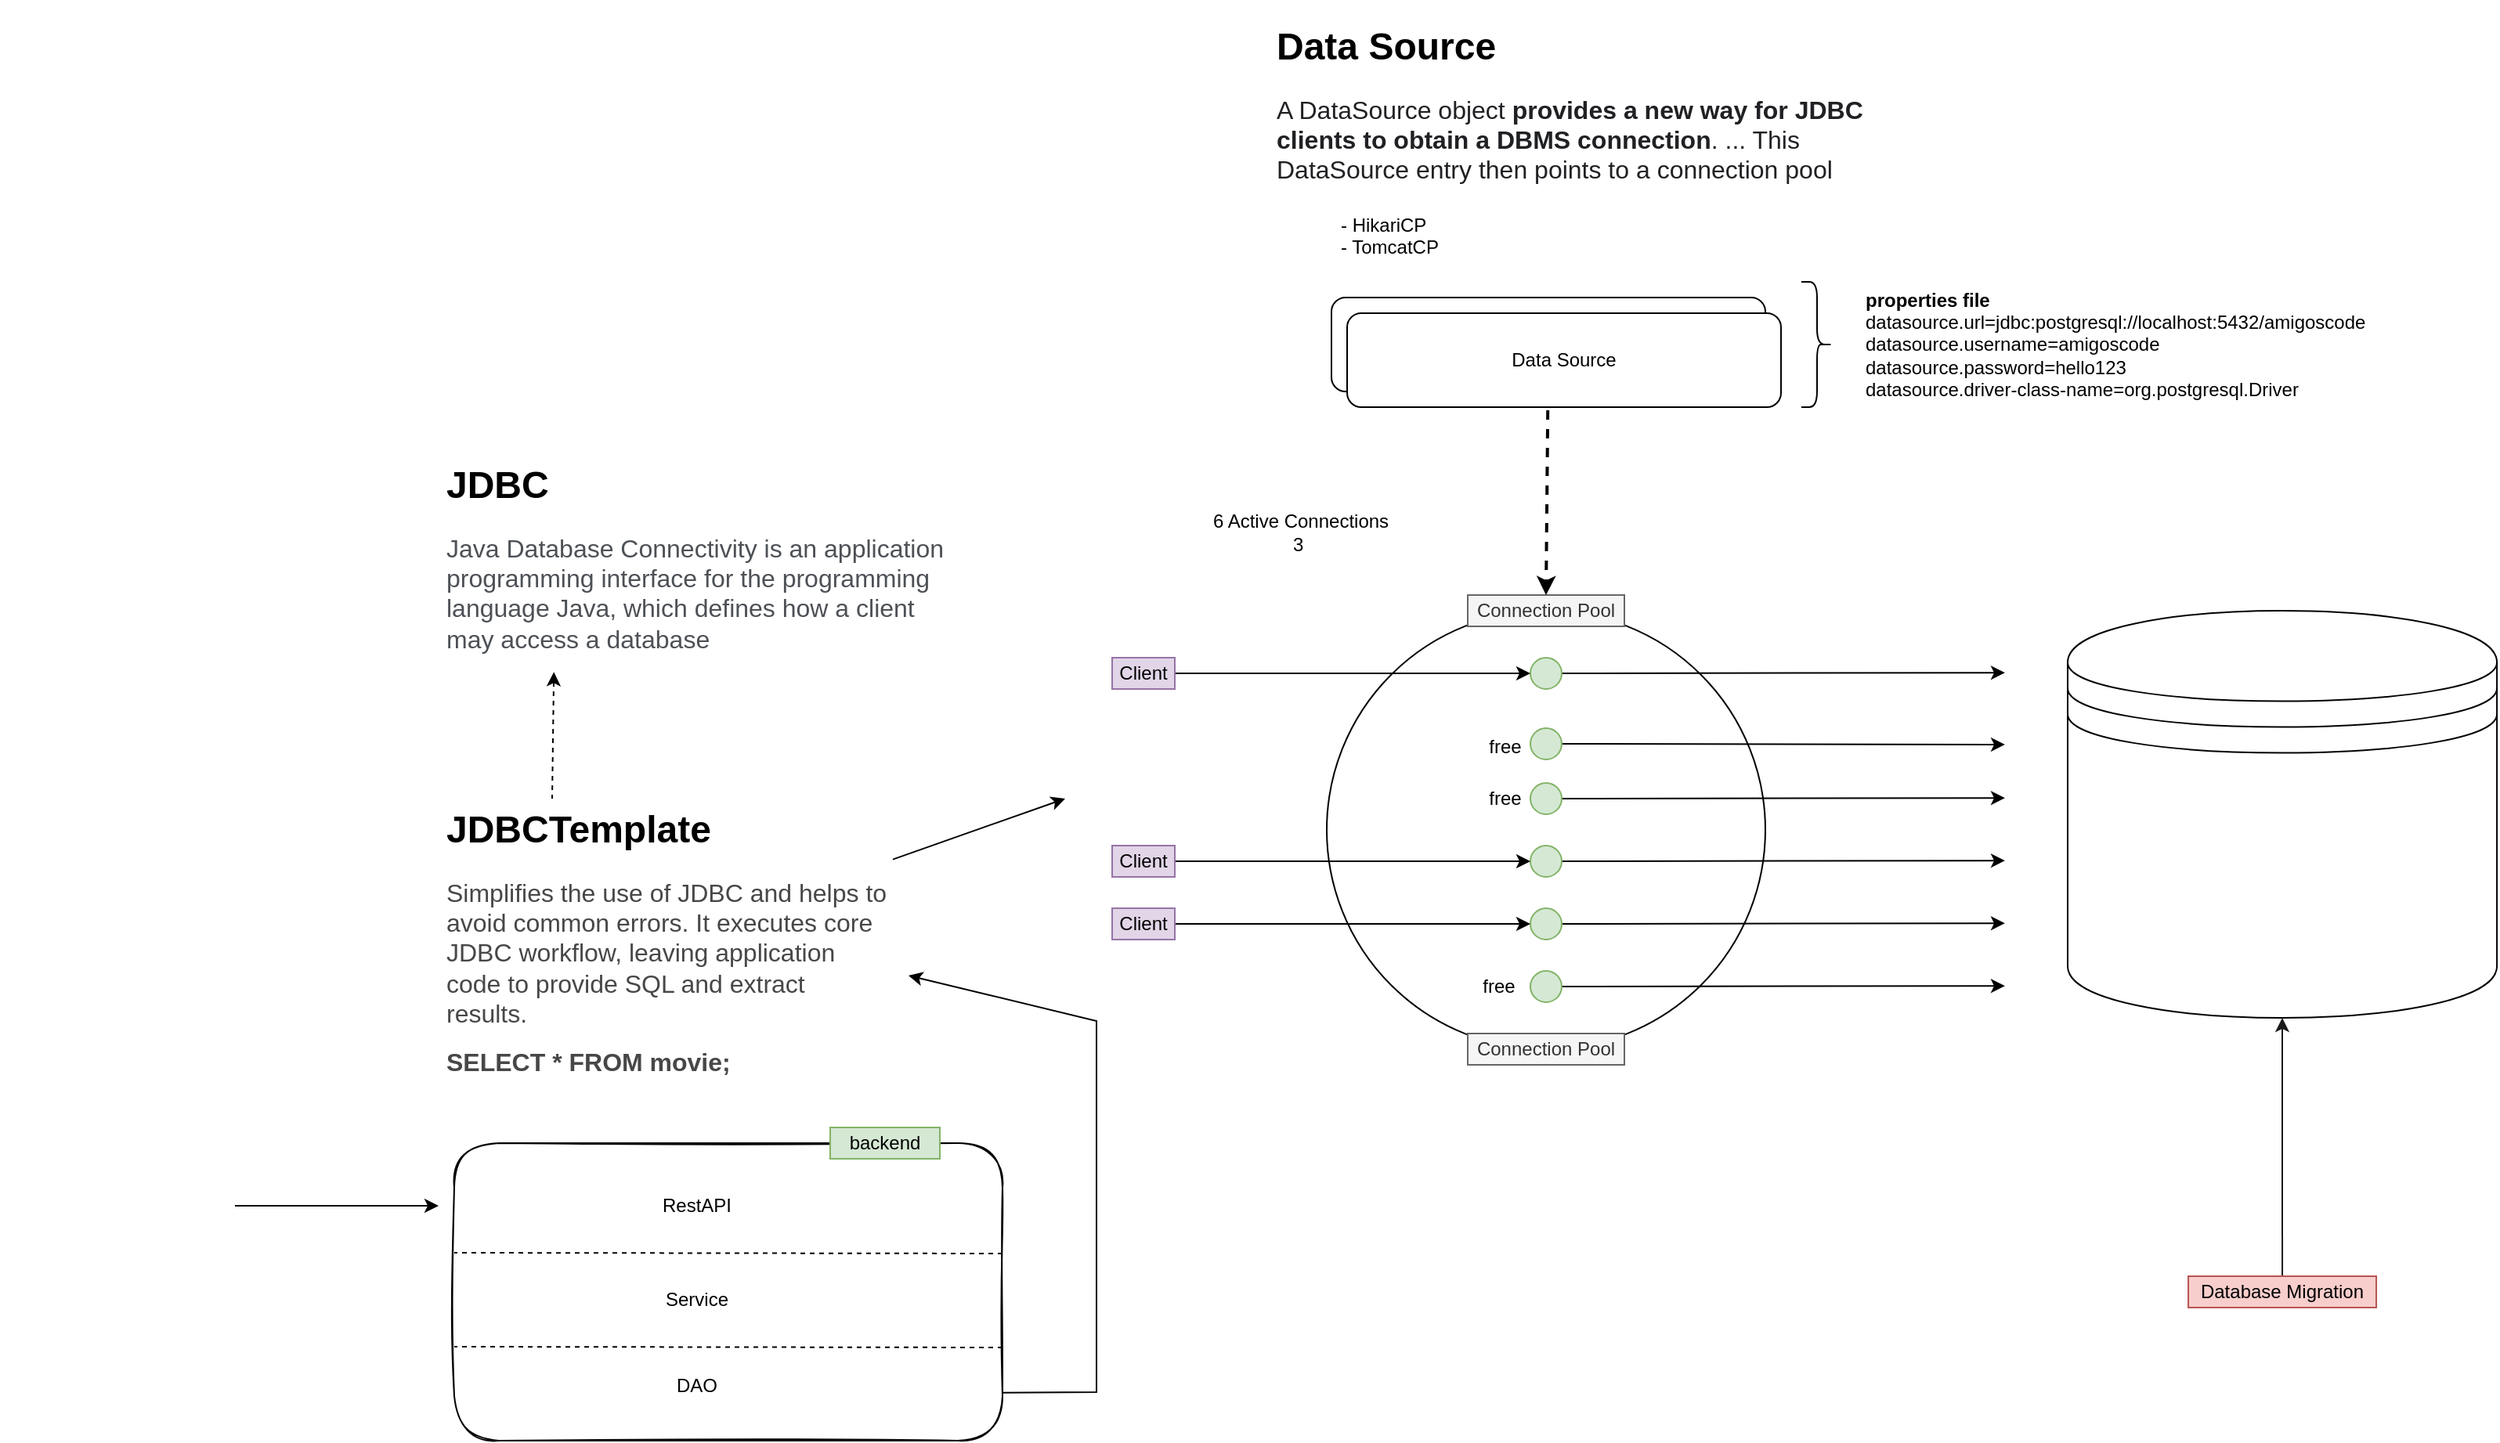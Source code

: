 <mxfile>
    <diagram id="08NOcu-Tgr5mJoTlA-Wd" name="amigoscode">
        <mxGraphModel dx="3643" dy="979" grid="1" gridSize="10" guides="1" tooltips="1" connect="1" arrows="1" fold="1" page="0" pageScale="1" pageWidth="827" pageHeight="1169" math="0" shadow="0">
            <root>
                <mxCell id="0"/>
                <mxCell id="1" parent="0"/>
                <mxCell id="8" value="" style="shape=datastore;whiteSpace=wrap;html=1;fillColor=#FFFFFF;gradientColor=none;" parent="1" vertex="1">
                    <mxGeometry x="100" y="700" width="274.05" height="260" as="geometry"/>
                </mxCell>
                <mxCell id="65" style="edgeStyle=none;rounded=0;orthogonalLoop=1;jettySize=auto;html=1;exitX=0.223;exitY=0.994;exitDx=0;exitDy=0;entryX=0.25;entryY=0;entryDx=0;entryDy=0;dashed=1;startArrow=classic;startFill=1;endArrow=none;endFill=0;strokeWidth=1;exitPerimeter=0;" parent="1" source="11" target="12" edge="1">
                    <mxGeometry relative="1" as="geometry"/>
                </mxCell>
                <mxCell id="11" value="&lt;h1&gt;JDBC&lt;/h1&gt;&lt;p&gt;&lt;span style=&quot;color: rgb(77 , 81 , 86) ; background-color: rgb(255 , 255 , 255)&quot;&gt;&lt;font style=&quot;font-size: 16px&quot;&gt;Java Database Connectivity is an application programming interface for the programming language Java, which defines how a client may access a database&lt;/font&gt;&lt;/span&gt;&lt;br&gt;&lt;/p&gt;" style="text;html=1;strokeColor=none;fillColor=none;spacing=5;spacingTop=-20;whiteSpace=wrap;overflow=hidden;rounded=0;" parent="1" vertex="1">
                    <mxGeometry x="-940" y="600" width="330" height="140" as="geometry"/>
                </mxCell>
                <mxCell id="98" style="rounded=0;orthogonalLoop=1;jettySize=auto;html=1;" edge="1" parent="1" source="12">
                    <mxGeometry relative="1" as="geometry">
                        <mxPoint x="-540" y="820" as="targetPoint"/>
                    </mxGeometry>
                </mxCell>
                <mxCell id="12" value="&lt;h1&gt;JDBCTemplate&lt;/h1&gt;&lt;p&gt;&lt;span style=&quot;color: rgb(71 , 71 , 71) ; background-color: rgb(255 , 255 , 255)&quot;&gt;&lt;font style=&quot;font-size: 16px&quot;&gt;Simplifies the use of JDBC and helps to avoid common errors. It executes core JDBC workflow, leaving application code to provide SQL and extract results.&lt;/font&gt;&lt;/span&gt;&lt;br&gt;&lt;/p&gt;&lt;p&gt;&lt;span style=&quot;font-size: 16px ; color: rgb(71 , 71 , 71)&quot;&gt;&lt;b&gt;SELECT * FROM movie;&lt;/b&gt;&lt;/span&gt;&lt;br&gt;&lt;/p&gt;" style="text;html=1;strokeColor=none;fillColor=none;spacing=5;spacingTop=-20;whiteSpace=wrap;overflow=hidden;rounded=0;" parent="1" vertex="1">
                    <mxGeometry x="-940" y="820" width="290" height="180" as="geometry"/>
                </mxCell>
                <mxCell id="16" value="" style="ellipse;whiteSpace=wrap;html=1;aspect=fixed;" parent="1" vertex="1">
                    <mxGeometry x="-373" y="700" width="280" height="280" as="geometry"/>
                </mxCell>
                <mxCell id="43" style="edgeStyle=none;rounded=0;orthogonalLoop=1;jettySize=auto;html=1;exitX=1;exitY=0.5;exitDx=0;exitDy=0;" parent="1" source="18" edge="1">
                    <mxGeometry relative="1" as="geometry">
                        <mxPoint x="60" y="739.588" as="targetPoint"/>
                    </mxGeometry>
                </mxCell>
                <mxCell id="18" value="" style="ellipse;whiteSpace=wrap;html=1;aspect=fixed;fillColor=#d5e8d4;strokeColor=#82b366;" parent="1" vertex="1">
                    <mxGeometry x="-243" y="730" width="20" height="20" as="geometry"/>
                </mxCell>
                <mxCell id="44" style="edgeStyle=none;rounded=0;orthogonalLoop=1;jettySize=auto;html=1;exitX=1;exitY=0.5;exitDx=0;exitDy=0;" parent="1" source="19" edge="1">
                    <mxGeometry relative="1" as="geometry">
                        <mxPoint x="60" y="785.471" as="targetPoint"/>
                    </mxGeometry>
                </mxCell>
                <mxCell id="19" value="" style="ellipse;whiteSpace=wrap;html=1;aspect=fixed;fillColor=#d5e8d4;strokeColor=#82b366;" parent="1" vertex="1">
                    <mxGeometry x="-243" y="775" width="20" height="20" as="geometry"/>
                </mxCell>
                <mxCell id="45" style="edgeStyle=none;rounded=0;orthogonalLoop=1;jettySize=auto;html=1;exitX=1;exitY=0.5;exitDx=0;exitDy=0;" parent="1" source="20" edge="1">
                    <mxGeometry relative="1" as="geometry">
                        <mxPoint x="60" y="819.588" as="targetPoint"/>
                    </mxGeometry>
                </mxCell>
                <mxCell id="20" value="" style="ellipse;whiteSpace=wrap;html=1;aspect=fixed;fillColor=#d5e8d4;strokeColor=#82b366;" parent="1" vertex="1">
                    <mxGeometry x="-243" y="810" width="20" height="20" as="geometry"/>
                </mxCell>
                <mxCell id="46" style="edgeStyle=none;rounded=0;orthogonalLoop=1;jettySize=auto;html=1;exitX=1;exitY=0.5;exitDx=0;exitDy=0;" parent="1" source="21" edge="1">
                    <mxGeometry relative="1" as="geometry">
                        <mxPoint x="60" y="859.588" as="targetPoint"/>
                    </mxGeometry>
                </mxCell>
                <mxCell id="21" value="" style="ellipse;whiteSpace=wrap;html=1;aspect=fixed;fillColor=#d5e8d4;strokeColor=#82b366;" parent="1" vertex="1">
                    <mxGeometry x="-243" y="850" width="20" height="20" as="geometry"/>
                </mxCell>
                <mxCell id="47" style="edgeStyle=none;rounded=0;orthogonalLoop=1;jettySize=auto;html=1;exitX=1;exitY=0.5;exitDx=0;exitDy=0;" parent="1" source="22" edge="1">
                    <mxGeometry relative="1" as="geometry">
                        <mxPoint x="60" y="899.588" as="targetPoint"/>
                    </mxGeometry>
                </mxCell>
                <mxCell id="22" value="" style="ellipse;whiteSpace=wrap;html=1;aspect=fixed;fillColor=#d5e8d4;strokeColor=#82b366;" parent="1" vertex="1">
                    <mxGeometry x="-243" y="890" width="20" height="20" as="geometry"/>
                </mxCell>
                <mxCell id="48" style="edgeStyle=none;rounded=0;orthogonalLoop=1;jettySize=auto;html=1;exitX=1;exitY=0.5;exitDx=0;exitDy=0;" parent="1" source="23" edge="1">
                    <mxGeometry relative="1" as="geometry">
                        <mxPoint x="60" y="939.588" as="targetPoint"/>
                    </mxGeometry>
                </mxCell>
                <mxCell id="23" value="" style="ellipse;whiteSpace=wrap;html=1;aspect=fixed;fillColor=#d5e8d4;strokeColor=#82b366;" parent="1" vertex="1">
                    <mxGeometry x="-243" y="930" width="20" height="20" as="geometry"/>
                </mxCell>
                <mxCell id="28" style="rounded=0;orthogonalLoop=1;jettySize=auto;html=1;entryX=0;entryY=0.5;entryDx=0;entryDy=0;" parent="1" source="27" target="18" edge="1">
                    <mxGeometry relative="1" as="geometry"/>
                </mxCell>
                <mxCell id="27" value="Client" style="text;html=1;strokeColor=#9673a6;fillColor=#e1d5e7;align=center;verticalAlign=middle;whiteSpace=wrap;rounded=0;" parent="1" vertex="1">
                    <mxGeometry x="-510" y="730" width="40" height="20" as="geometry"/>
                </mxCell>
                <mxCell id="30" style="edgeStyle=none;rounded=0;orthogonalLoop=1;jettySize=auto;html=1;entryX=0;entryY=0.5;entryDx=0;entryDy=0;" parent="1" source="29" target="21" edge="1">
                    <mxGeometry relative="1" as="geometry"/>
                </mxCell>
                <mxCell id="29" value="Client" style="text;html=1;strokeColor=#9673a6;fillColor=#e1d5e7;align=center;verticalAlign=middle;whiteSpace=wrap;rounded=0;" parent="1" vertex="1">
                    <mxGeometry x="-510" y="850" width="40" height="20" as="geometry"/>
                </mxCell>
                <mxCell id="32" style="edgeStyle=none;rounded=0;orthogonalLoop=1;jettySize=auto;html=1;entryX=0;entryY=0.5;entryDx=0;entryDy=0;" parent="1" source="31" target="22" edge="1">
                    <mxGeometry relative="1" as="geometry"/>
                </mxCell>
                <mxCell id="31" value="Client" style="text;html=1;strokeColor=#9673a6;fillColor=#e1d5e7;align=center;verticalAlign=middle;whiteSpace=wrap;rounded=0;" parent="1" vertex="1">
                    <mxGeometry x="-510" y="890" width="40" height="20" as="geometry"/>
                </mxCell>
                <mxCell id="33" value="Connection Pool" style="text;html=1;strokeColor=#666666;fillColor=#f5f5f5;align=center;verticalAlign=middle;whiteSpace=wrap;rounded=0;fontColor=#333333;" parent="1" vertex="1">
                    <mxGeometry x="-283" y="690" width="100" height="20" as="geometry"/>
                </mxCell>
                <mxCell id="49" value="free" style="text;html=1;strokeColor=none;fillColor=none;align=center;verticalAlign=middle;whiteSpace=wrap;rounded=0;" parent="1" vertex="1">
                    <mxGeometry x="-279" y="777" width="40" height="20" as="geometry"/>
                </mxCell>
                <mxCell id="51" value="free" style="text;html=1;strokeColor=none;fillColor=none;align=center;verticalAlign=middle;whiteSpace=wrap;rounded=0;" parent="1" vertex="1">
                    <mxGeometry x="-279" y="810" width="40" height="20" as="geometry"/>
                </mxCell>
                <mxCell id="52" value="free" style="text;html=1;strokeColor=none;fillColor=none;align=center;verticalAlign=middle;whiteSpace=wrap;rounded=0;" parent="1" vertex="1">
                    <mxGeometry x="-283" y="930" width="40" height="20" as="geometry"/>
                </mxCell>
                <mxCell id="60" style="edgeStyle=none;rounded=0;orthogonalLoop=1;jettySize=auto;html=1;entryX=0.5;entryY=0;entryDx=0;entryDy=0;dashed=1;strokeWidth=2;" parent="1" source="59" target="33" edge="1">
                    <mxGeometry relative="1" as="geometry"/>
                </mxCell>
                <mxCell id="59" value="Data Source" style="rounded=1;whiteSpace=wrap;html=1;" parent="1" vertex="1">
                    <mxGeometry x="-370" y="500" width="277" height="60" as="geometry"/>
                </mxCell>
                <mxCell id="62" value="&lt;h1&gt;Data Source&lt;/h1&gt;&lt;p&gt;&lt;span style=&quot;background-color: rgb(255 , 255 , 255)&quot;&gt;&lt;span style=&quot;color: rgb(32 , 33 , 36) ; font-family: &amp;#34;arial&amp;#34; , sans-serif ; font-size: 16px&quot;&gt;A DataSource object&amp;nbsp;&lt;/span&gt;&lt;b style=&quot;color: rgb(32 , 33 , 36) ; font-family: &amp;#34;arial&amp;#34; , sans-serif ; font-size: 16px&quot;&gt;provides a new way for JDBC clients to obtain a DBMS connection&lt;/b&gt;&lt;span style=&quot;color: rgb(32 , 33 , 36) ; font-family: &amp;#34;arial&amp;#34; , sans-serif ; font-size: 16px&quot;&gt;. ... This DataSource entry then points to a connection pool&lt;/span&gt;&lt;/span&gt;&lt;br&gt;&lt;/p&gt;" style="text;html=1;strokeColor=none;fillColor=none;spacing=5;spacingTop=-20;whiteSpace=wrap;overflow=hidden;rounded=0;" parent="1" vertex="1">
                    <mxGeometry x="-410" y="320" width="420" height="120" as="geometry"/>
                </mxCell>
                <mxCell id="63" value="" style="shape=curlyBracket;whiteSpace=wrap;html=1;rounded=1;flipH=1;fillColor=#FFFFFF;gradientColor=none;size=0.5;" parent="1" vertex="1">
                    <mxGeometry x="-70" y="490" width="20" height="80" as="geometry"/>
                </mxCell>
                <mxCell id="64" value="&lt;div&gt;&lt;b&gt;properties file&lt;/b&gt;&lt;/div&gt;&lt;div&gt;&lt;span&gt;datasource.url=jdbc:postgresql://localhost:5432/amigoscode&lt;/span&gt;&lt;br&gt;&lt;/div&gt;&lt;div&gt;datasource.username=amigoscode&lt;/div&gt;&lt;div&gt;datasource.password=hello123&lt;/div&gt;&lt;div&gt;datasource.driver-class-name=org.postgresql.Driver&lt;/div&gt;" style="text;html=1;strokeColor=none;fillColor=none;align=left;verticalAlign=middle;whiteSpace=wrap;rounded=0;" parent="1" vertex="1">
                    <mxGeometry x="-30.97" y="490" width="330" height="80" as="geometry"/>
                </mxCell>
                <mxCell id="66" value="" style="shape=image;verticalLabelPosition=bottom;labelBackgroundColor=#ffffff;verticalAlign=top;aspect=fixed;imageAspect=0;image=https://upload.wikimedia.org/wikipedia/commons/thumb/e/e1/Flyway_logo.svg/1200px-Flyway_logo.svg.png;fontStyle=0" parent="1" vertex="1">
                    <mxGeometry x="70" y="1090" width="115.79" height="110" as="geometry"/>
                </mxCell>
                <mxCell id="74" style="edgeStyle=none;rounded=0;orthogonalLoop=1;jettySize=auto;html=1;exitX=0.5;exitY=0;exitDx=0;exitDy=0;startArrow=none;startFill=0;endArrow=classic;endFill=1;strokeColor=#1A1A1A;strokeWidth=1;" parent="1" source="69" edge="1">
                    <mxGeometry relative="1" as="geometry">
                        <mxPoint x="237" y="960" as="targetPoint"/>
                    </mxGeometry>
                </mxCell>
                <mxCell id="69" value="Database Migration" style="text;html=1;strokeColor=#b85450;fillColor=#f8cecc;align=center;verticalAlign=middle;whiteSpace=wrap;rounded=0;" parent="1" vertex="1">
                    <mxGeometry x="177.02" y="1125" width="120" height="20" as="geometry"/>
                </mxCell>
                <mxCell id="71" value="" style="shape=image;verticalLabelPosition=bottom;labelBackgroundColor=#ffffff;verticalAlign=top;aspect=fixed;imageAspect=0;image=https://www.liquibase.com/wp-content/uploads/sites/4/2020/05/Liquibase_logo_horizontal_RGB.png;" parent="1" vertex="1">
                    <mxGeometry x="216.26" y="1165.41" width="157.79" height="34.59" as="geometry"/>
                </mxCell>
                <mxCell id="73" value="" style="shape=image;verticalLabelPosition=bottom;labelBackgroundColor=#ffffff;verticalAlign=top;aspect=fixed;imageAspect=0;image=https://upload.wikimedia.org/wikipedia/commons/thumb/2/29/Postgresql_elephant.svg/1200px-Postgresql_elephant.svg.png;" parent="1" vertex="1">
                    <mxGeometry x="193.41" y="820" width="87.23" height="90" as="geometry"/>
                </mxCell>
                <mxCell id="76" value="- HikariCP&#10;- TomcatCP" style="text;strokeColor=none;fillColor=none;align=left;verticalAlign=top;spacingLeft=4;spacingRight=4;overflow=hidden;rotatable=0;points=[[0,0.5],[1,0.5]];portConstraint=eastwest;fontStyle=0" vertex="1" parent="1">
                    <mxGeometry x="-370" y="440" width="110" height="40" as="geometry"/>
                </mxCell>
                <mxCell id="99" style="edgeStyle=none;rounded=0;orthogonalLoop=1;jettySize=auto;html=1;exitX=1;exitY=0.839;exitDx=0;exitDy=0;exitPerimeter=0;" edge="1" parent="1" source="77">
                    <mxGeometry relative="1" as="geometry">
                        <mxPoint x="-640" y="933" as="targetPoint"/>
                        <Array as="points">
                            <mxPoint x="-520" y="1199"/>
                            <mxPoint x="-520" y="962"/>
                        </Array>
                    </mxGeometry>
                </mxCell>
                <mxCell id="77" value="" style="rounded=1;whiteSpace=wrap;html=1;strokeWidth=1;fillWeight=4;hachureGap=8;hachureAngle=45;sketch=1;fillColor=none;" vertex="1" parent="1">
                    <mxGeometry x="-930" y="1040" width="350" height="190" as="geometry"/>
                </mxCell>
                <mxCell id="80" value="RestAPI" style="text;html=1;strokeColor=none;fillColor=none;align=center;verticalAlign=middle;whiteSpace=wrap;rounded=0;" vertex="1" parent="1">
                    <mxGeometry x="-795" y="1070" width="40" height="20" as="geometry"/>
                </mxCell>
                <mxCell id="86" value="" style="endArrow=none;dashed=1;html=1;entryX=0;entryY=0.25;entryDx=0;entryDy=0;" edge="1" parent="1">
                    <mxGeometry width="50" height="50" relative="1" as="geometry">
                        <mxPoint x="-580" y="1170.5" as="sourcePoint"/>
                        <mxPoint x="-930" y="1170" as="targetPoint"/>
                    </mxGeometry>
                </mxCell>
                <mxCell id="87" value="" style="endArrow=none;dashed=1;html=1;entryX=0;entryY=0.25;entryDx=0;entryDy=0;" edge="1" parent="1">
                    <mxGeometry width="50" height="50" relative="1" as="geometry">
                        <mxPoint x="-580" y="1110.5" as="sourcePoint"/>
                        <mxPoint x="-930" y="1110" as="targetPoint"/>
                    </mxGeometry>
                </mxCell>
                <mxCell id="88" value="Service" style="text;html=1;strokeColor=none;fillColor=none;align=center;verticalAlign=middle;whiteSpace=wrap;rounded=0;" vertex="1" parent="1">
                    <mxGeometry x="-795" y="1130" width="40" height="20" as="geometry"/>
                </mxCell>
                <mxCell id="89" value="DAO" style="text;html=1;strokeColor=none;fillColor=none;align=center;verticalAlign=middle;whiteSpace=wrap;rounded=0;" vertex="1" parent="1">
                    <mxGeometry x="-795" y="1185.41" width="40" height="20" as="geometry"/>
                </mxCell>
                <mxCell id="90" value="backend" style="text;html=1;strokeColor=#82b366;fillColor=#d5e8d4;align=center;verticalAlign=middle;whiteSpace=wrap;rounded=0;" vertex="1" parent="1">
                    <mxGeometry x="-690" y="1030" width="70" height="20" as="geometry"/>
                </mxCell>
                <mxCell id="97" style="edgeStyle=orthogonalEdgeStyle;rounded=0;orthogonalLoop=1;jettySize=auto;html=1;" edge="1" parent="1">
                    <mxGeometry relative="1" as="geometry">
                        <mxPoint x="-940" y="1080" as="targetPoint"/>
                        <mxPoint x="-1070" y="1080" as="sourcePoint"/>
                    </mxGeometry>
                </mxCell>
                <mxCell id="102" value="" style="shape=image;verticalLabelPosition=bottom;labelBackgroundColor=#ffffff;verticalAlign=top;aspect=fixed;imageAspect=0;image=https://dev.socialidnow.com/images/1/16/Postman.png;" vertex="1" parent="1">
                    <mxGeometry x="-1220" y="1055" width="135.42" height="50" as="geometry"/>
                </mxCell>
                <mxCell id="105" value="Data Source" style="rounded=1;whiteSpace=wrap;html=1;" vertex="1" parent="1">
                    <mxGeometry x="-360" y="510" width="277" height="60" as="geometry"/>
                </mxCell>
                <mxCell id="108" value="Connection Pool" style="text;html=1;strokeColor=#666666;fillColor=#f5f5f5;align=center;verticalAlign=middle;whiteSpace=wrap;rounded=0;fontColor=#333333;" vertex="1" parent="1">
                    <mxGeometry x="-283" y="970" width="100" height="20" as="geometry"/>
                </mxCell>
                <mxCell id="109" value="6 Active Connections&lt;br&gt;3&amp;nbsp;" style="text;html=1;align=center;verticalAlign=middle;resizable=0;points=[];autosize=1;strokeColor=none;" vertex="1" parent="1">
                    <mxGeometry x="-455" y="635" width="130" height="30" as="geometry"/>
                </mxCell>
            </root>
        </mxGraphModel>
    </diagram>
</mxfile>
